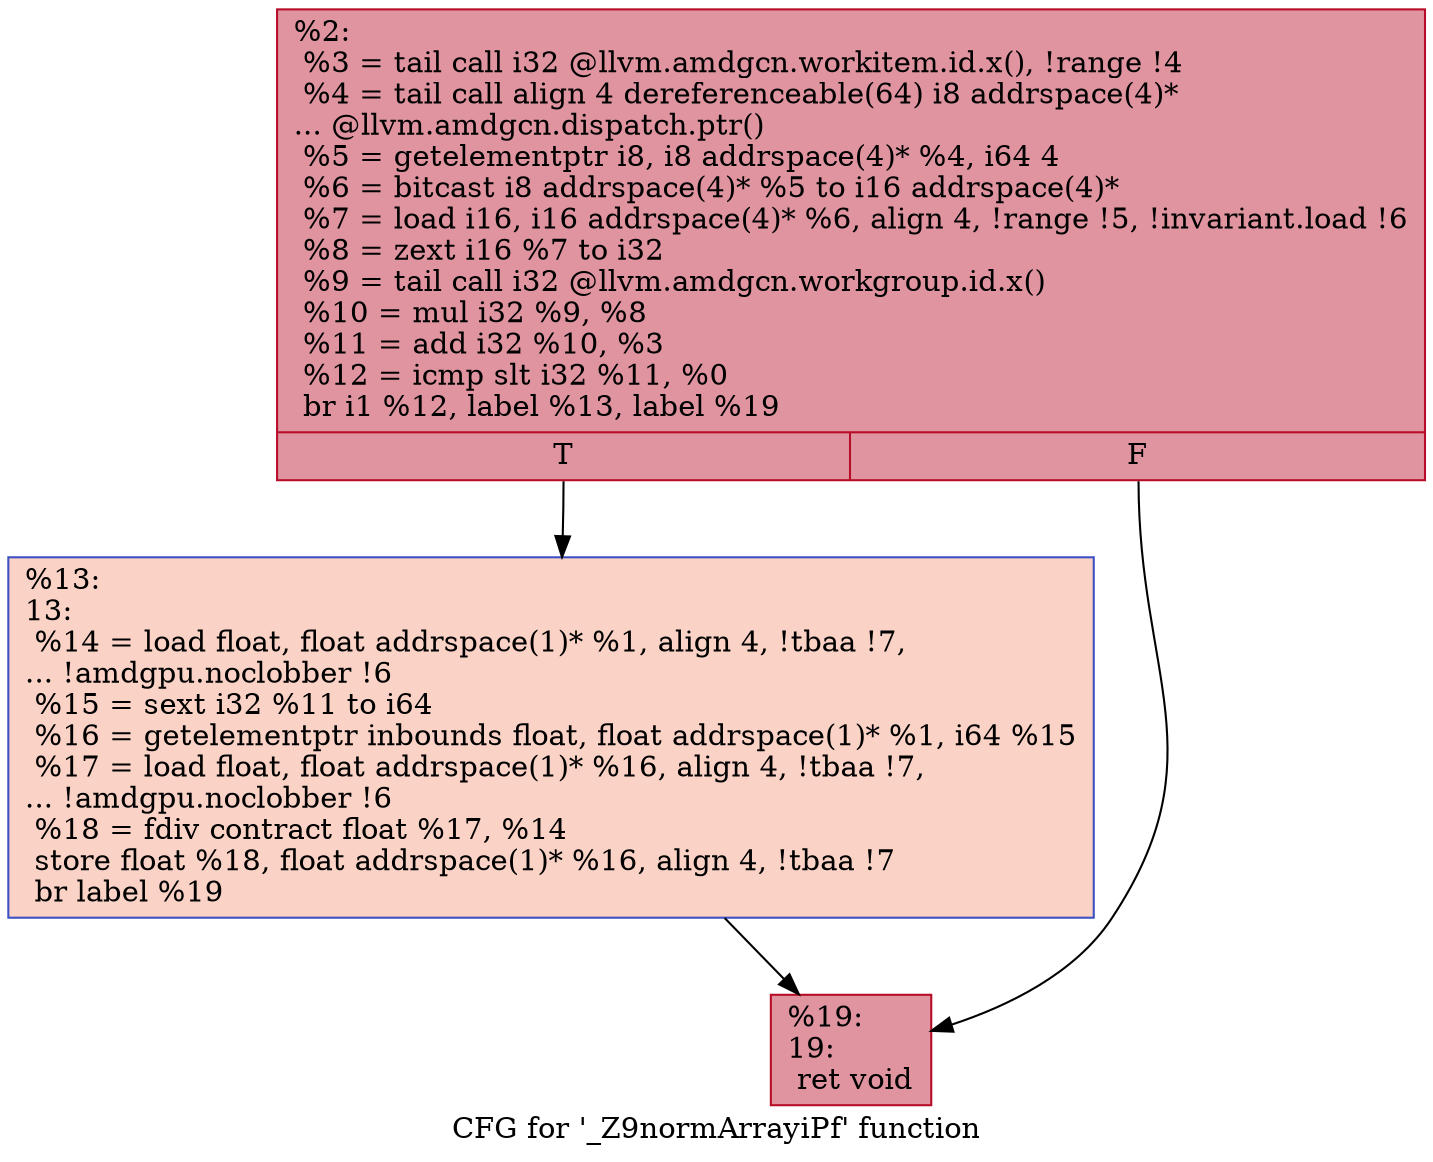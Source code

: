 digraph "CFG for '_Z9normArrayiPf' function" {
	label="CFG for '_Z9normArrayiPf' function";

	Node0x509df30 [shape=record,color="#b70d28ff", style=filled, fillcolor="#b70d2870",label="{%2:\l  %3 = tail call i32 @llvm.amdgcn.workitem.id.x(), !range !4\l  %4 = tail call align 4 dereferenceable(64) i8 addrspace(4)*\l... @llvm.amdgcn.dispatch.ptr()\l  %5 = getelementptr i8, i8 addrspace(4)* %4, i64 4\l  %6 = bitcast i8 addrspace(4)* %5 to i16 addrspace(4)*\l  %7 = load i16, i16 addrspace(4)* %6, align 4, !range !5, !invariant.load !6\l  %8 = zext i16 %7 to i32\l  %9 = tail call i32 @llvm.amdgcn.workgroup.id.x()\l  %10 = mul i32 %9, %8\l  %11 = add i32 %10, %3\l  %12 = icmp slt i32 %11, %0\l  br i1 %12, label %13, label %19\l|{<s0>T|<s1>F}}"];
	Node0x509df30:s0 -> Node0x509fe40;
	Node0x509df30:s1 -> Node0x509fed0;
	Node0x509fe40 [shape=record,color="#3d50c3ff", style=filled, fillcolor="#f59c7d70",label="{%13:\l13:                                               \l  %14 = load float, float addrspace(1)* %1, align 4, !tbaa !7,\l... !amdgpu.noclobber !6\l  %15 = sext i32 %11 to i64\l  %16 = getelementptr inbounds float, float addrspace(1)* %1, i64 %15\l  %17 = load float, float addrspace(1)* %16, align 4, !tbaa !7,\l... !amdgpu.noclobber !6\l  %18 = fdiv contract float %17, %14\l  store float %18, float addrspace(1)* %16, align 4, !tbaa !7\l  br label %19\l}"];
	Node0x509fe40 -> Node0x509fed0;
	Node0x509fed0 [shape=record,color="#b70d28ff", style=filled, fillcolor="#b70d2870",label="{%19:\l19:                                               \l  ret void\l}"];
}
